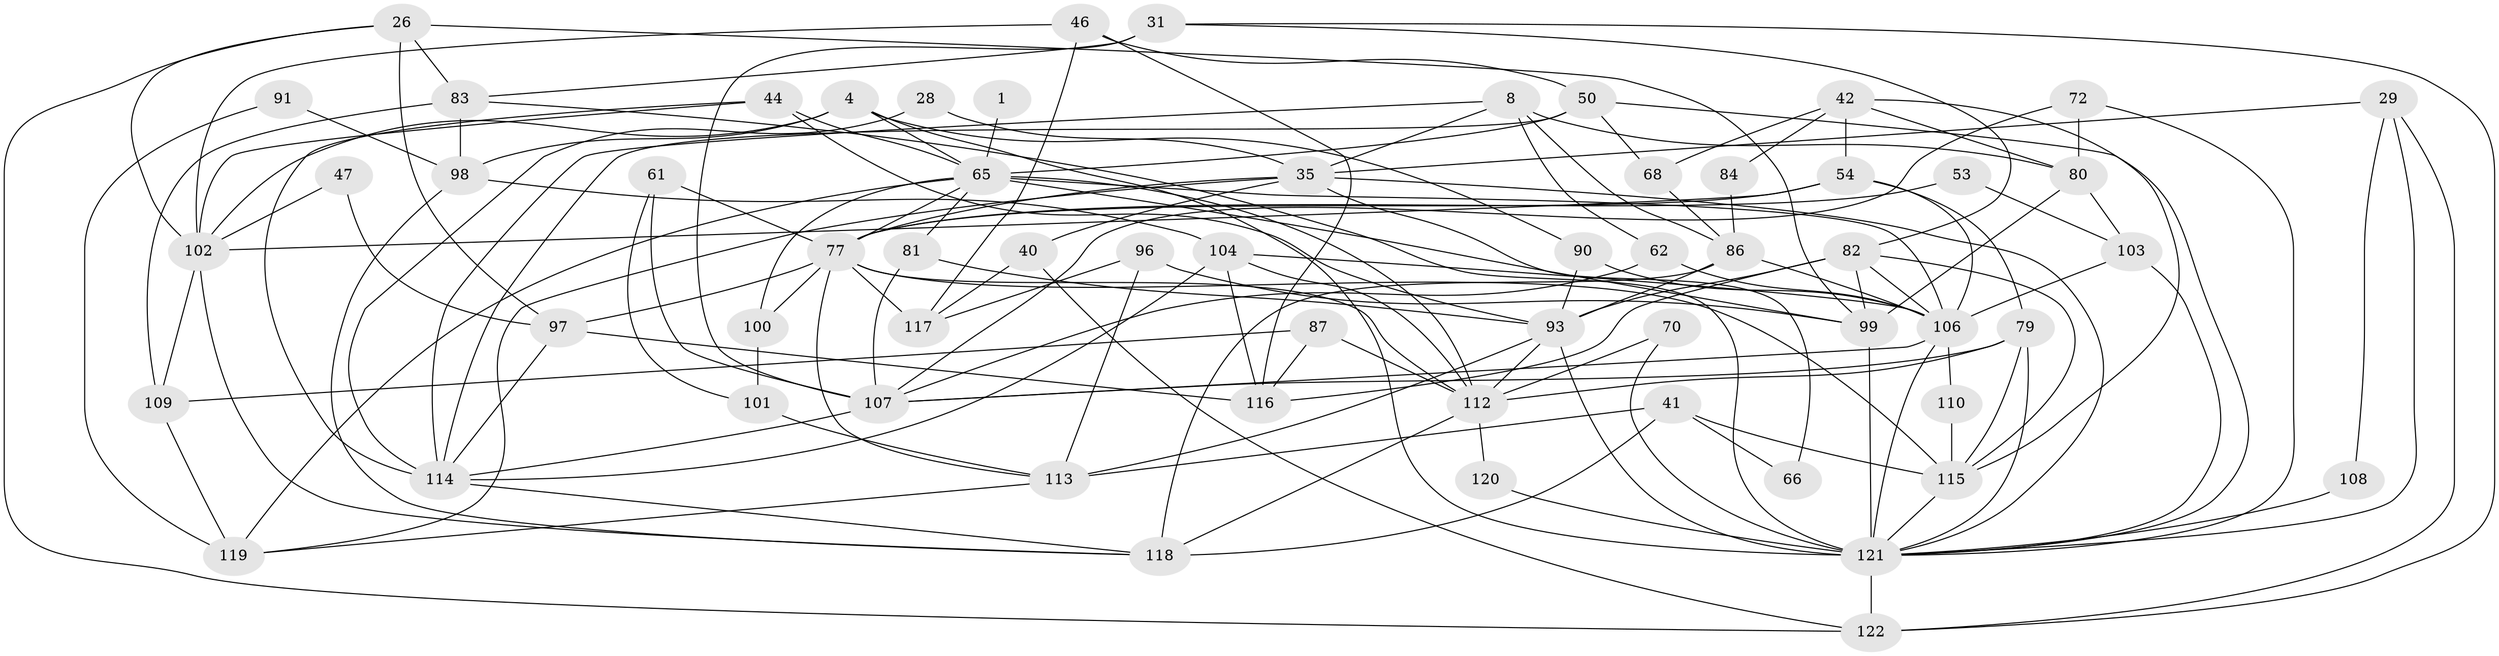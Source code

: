 // original degree distribution, {2: 0.13114754098360656, 4: 0.27049180327868855, 5: 0.21311475409836064, 3: 0.26229508196721313, 6: 0.07377049180327869, 8: 0.01639344262295082, 7: 0.03278688524590164}
// Generated by graph-tools (version 1.1) at 2025/49/03/09/25 04:49:23]
// undirected, 61 vertices, 148 edges
graph export_dot {
graph [start="1"]
  node [color=gray90,style=filled];
  1;
  4;
  8;
  26;
  28;
  29;
  31;
  35 [super="+11"];
  40;
  41 [super="+7"];
  42;
  44;
  46;
  47;
  50 [super="+19"];
  53;
  54 [super="+14"];
  61 [super="+30"];
  62;
  65 [super="+56"];
  66;
  68 [super="+55"];
  70;
  72;
  77 [super="+2+75+64"];
  79;
  80;
  81;
  82 [super="+21+78"];
  83 [super="+45"];
  84;
  86 [super="+34"];
  87;
  90 [super="+69"];
  91;
  93 [super="+71+76"];
  96;
  97 [super="+73"];
  98;
  99 [super="+43"];
  100 [super="+51"];
  101 [super="+13"];
  102 [super="+10"];
  103;
  104 [super="+57"];
  106 [super="+85"];
  107 [super="+49"];
  108;
  109 [super="+12"];
  110;
  112 [super="+27+89"];
  113 [super="+15"];
  114 [super="+48"];
  115 [super="+74+88"];
  116 [super="+94"];
  117 [super="+38"];
  118 [super="+39"];
  119 [super="+105"];
  120;
  121 [super="+3+95+92"];
  122 [super="+111"];
  1 -- 65 [weight=2];
  4 -- 65;
  4 -- 102;
  4 -- 98;
  4 -- 90;
  4 -- 121;
  8 -- 86;
  8 -- 35;
  8 -- 62;
  8 -- 80;
  8 -- 114;
  26 -- 122;
  26 -- 99;
  26 -- 83;
  26 -- 102;
  26 -- 97 [weight=2];
  28 -- 114;
  28 -- 35;
  29 -- 35;
  29 -- 108;
  29 -- 122;
  29 -- 121;
  31 -- 107 [weight=2];
  31 -- 82;
  31 -- 83;
  31 -- 122;
  35 -- 40 [weight=2];
  35 -- 119;
  35 -- 66;
  35 -- 121;
  35 -- 77;
  40 -- 117 [weight=2];
  40 -- 122;
  41 -- 118 [weight=2];
  41 -- 66;
  41 -- 113 [weight=2];
  41 -- 115;
  42 -- 80;
  42 -- 115;
  42 -- 68;
  42 -- 84;
  42 -- 54;
  44 -- 93;
  44 -- 102;
  44 -- 65;
  44 -- 114;
  46 -- 102;
  46 -- 117;
  46 -- 50;
  46 -- 116;
  47 -- 97;
  47 -- 102;
  50 -- 68;
  50 -- 65;
  50 -- 114;
  50 -- 121;
  53 -- 103;
  53 -- 77;
  54 -- 79;
  54 -- 102;
  54 -- 77;
  54 -- 106;
  61 -- 107 [weight=3];
  61 -- 101;
  61 -- 77;
  62 -- 106;
  62 -- 107;
  65 -- 81 [weight=2];
  65 -- 100 [weight=2];
  65 -- 119;
  65 -- 106;
  65 -- 99;
  65 -- 112;
  65 -- 77;
  68 -- 86 [weight=2];
  70 -- 121;
  70 -- 112;
  72 -- 80;
  72 -- 107;
  72 -- 121;
  77 -- 115 [weight=2];
  77 -- 97 [weight=2];
  77 -- 100 [weight=2];
  77 -- 112 [weight=3];
  77 -- 113;
  77 -- 117;
  79 -- 107;
  79 -- 112;
  79 -- 121;
  79 -- 115;
  80 -- 103;
  80 -- 99;
  81 -- 93 [weight=3];
  81 -- 107;
  82 -- 106;
  82 -- 99;
  82 -- 93 [weight=2];
  82 -- 115;
  82 -- 116;
  83 -- 98;
  83 -- 109;
  83 -- 121;
  84 -- 86;
  86 -- 106 [weight=3];
  86 -- 93 [weight=2];
  86 -- 118;
  87 -- 109;
  87 -- 116;
  87 -- 112;
  90 -- 106 [weight=2];
  90 -- 93;
  91 -- 98;
  91 -- 119;
  93 -- 113;
  93 -- 121 [weight=3];
  93 -- 112;
  96 -- 117;
  96 -- 113;
  96 -- 99;
  97 -- 116;
  97 -- 114;
  98 -- 104;
  98 -- 118;
  99 -- 121 [weight=3];
  100 -- 101;
  101 -- 113;
  102 -- 109;
  102 -- 118;
  103 -- 106;
  103 -- 121;
  104 -- 114;
  104 -- 112;
  104 -- 116;
  104 -- 106;
  106 -- 110;
  106 -- 107;
  106 -- 121;
  107 -- 114;
  108 -- 121;
  109 -- 119 [weight=2];
  110 -- 115 [weight=2];
  112 -- 120;
  112 -- 118 [weight=2];
  113 -- 119;
  114 -- 118;
  115 -- 121 [weight=2];
  120 -- 121;
  121 -- 122;
}
